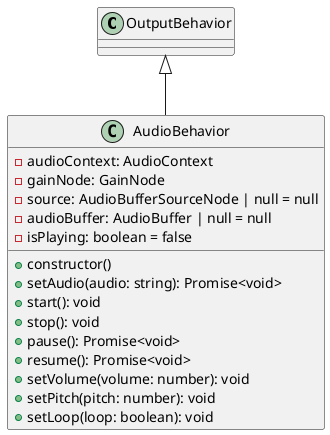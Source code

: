 @startuml AudioBehavior

class OutputBehavior

class AudioBehavior {
  - audioContext: AudioContext
  - gainNode: GainNode
  - source: AudioBufferSourceNode | null = null
  - audioBuffer: AudioBuffer | null = null
  - isPlaying: boolean = false

  + constructor()
  + setAudio(audio: string): Promise<void>
  + start(): void
  + stop(): void
  + pause(): Promise<void>
  + resume(): Promise<void>
  + setVolume(volume: number): void
  + setPitch(pitch: number): void
  + setLoop(loop: boolean): void
}

AudioBehavior --up|> OutputBehavior
@enduml
